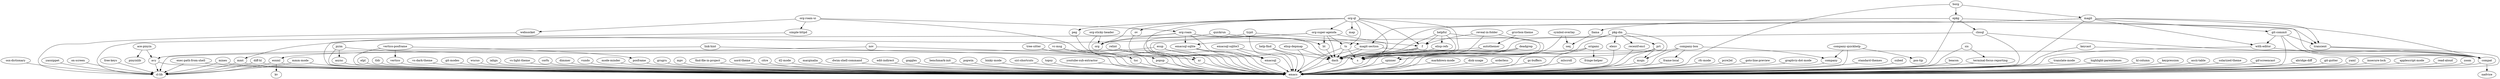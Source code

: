 digraph G {"youtube-sub-extractor" -> "emacs";
"link-hint" -> "avy";
"link-hint" -> "emacs";
"epkg" -> "emacs";
"epkg" -> "compat";
"epkg" -> "closql";
"epkg" -> "llama";
"exec-path-from-shell" -> "emacs";
"exec-path-from-shell" -> "cl-lib";
"emacsql" -> "emacs";
"terminal-focus-reporting" -> "emacs";
"markdown-mode" -> "emacs";
"prt" -> "emacs";
"prt" -> "spinner";
"prt" -> "msgu";
"free-keys" -> "cl-lib";
"disk-usage" -> "emacs";
"websocket" -> "cl-lib";
"org-super-agenda" -> "emacs";
"org-super-agenda" -> "s";
"org-super-agenda" -> "dash";
"org-super-agenda" -> "org";
"org-super-agenda" -> "ht";
"org-super-agenda" -> "ts";
"orderless" -> "emacs";
"gc-buffers" -> "emacs";
"ht" -> "dash";
"help-find" -> "emacs";
"help-find" -> "dash";
"nov" -> "esxml";
"nov" -> "emacs";
"mlscroll" -> "emacs";
"typit" -> "emacs";
"typit" -> "f";
"typit" -> "mmt";
"deadgrep" -> "emacs";
"deadgrep" -> "dash";
"deadgrep" -> "s";
"deadgrep" -> "spinner";
"rfc-mode" -> "emacs";
"pcre2el" -> "emacs";
"transient" -> "emacs";
"transient" -> "compat";
"compat" -> "emacs";
"compat" -> "nadvice";
"goto-line-preview" -> "emacs";
"yasnippet" -> "cl-lib";
"mmm-mode" -> "emacs";
"mmm-mode" -> "cl-lib";
"graphviz-dot-mode" -> "emacs";
"standard-themes" -> "emacs";
"subed" -> "emacs";
"xr" -> "emacs";
"vertico" -> "emacs";
"diff-hl" -> "cl-lib";
"diff-hl" -> "emacs";
"beacon" -> "emacs";
"translate-mode" -> "emacs";
"org-roam" -> "emacs";
"org-roam" -> "dash";
"org-roam" -> "org";
"org-roam" -> "emacsql";
"org-roam" -> "emacsql-sqlite";
"org-roam" -> "magit-section";
"reveal-in-folder" -> "emacs";
"reveal-in-folder" -> "f";
"reveal-in-folder" -> "s";
"posframe" -> "emacs";
"highlight-parentheses" -> "emacs";
"magit" -> "emacs";
"magit" -> "compat";
"magit" -> "dash";
"magit" -> "git-commit";
"magit" -> "magit-section";
"magit" -> "transient";
"magit" -> "with-editor";
"ts" -> "emacs";
"ts" -> "dash";
"ts" -> "s";
"hl-column" -> "emacs";
"osx-dictionary" -> "cl-lib";
"ace-pinyin" -> "avy";
"ace-pinyin" -> "pinyinlib";
"magit-section" -> "emacs";
"magit-section" -> "compat";
"magit-section" -> "dash";
"keypression" -> "emacs";
"peg" -> "emacs";
"esup" -> "cl-lib";
"esup" -> "s";
"esup" -> "emacs";
"relint" -> "xr";
"relint" -> "emacs";
"ascii-table" -> "emacs";
"solarized-theme" -> "emacs";
"gif-screencast" -> "emacs";
"abridge-diff" -> "emacs";
"simple-httpd" -> "cl-lib";
"git-gutter" -> "emacs";
"pyim" -> "emacs";
"pyim" -> "async";
"pyim" -> "xr";
"tsc" -> "emacs";
"yaml" -> "emacs";
"insecure-lock" -> "emacs";
"applescript-mode" -> "emacs";
"read-aloud" -> "emacs";
"emacsql-sqlite3" -> "emacs";
"emacsql-sqlite3" -> "emacsql";
"zoom" -> "emacs";
"mines" -> "emacs";
"mines" -> "cl-lib";
"esxml" -> "emacs";
"esxml" -> "kv";
"esxml" -> "cl-lib";
"elpl" -> "emacs";
"tldr" -> "emacs";
"vs-dark-theme" -> "emacs";
"git-modes" -> "emacs";
"ov" -> "emacs";
"wucuo" -> "emacs";
"ialign" -> "emacs";
"origami" -> "emacs";
"origami" -> "s";
"origami" -> "dash";
"origami" -> "fringe-helper";
"vc-msg" -> "emacs";
"vc-msg" -> "popup";
"vs-light-theme" -> "emacs";
"corfu" -> "emacs";
"dimmer" -> "emacs";
"sis" -> "emacs";
"sis" -> "terminal-focus-reporting";
"dash" -> "emacs";
"spinner" -> "emacs";
"vundo" -> "emacs";
"company-quickhelp" -> "emacs";
"company-quickhelp" -> "company";
"company-quickhelp" -> "pos-tip";
"mode-minder" -> "emacs";
"grugru" -> "emacs";
"tree-sitter" -> "emacs";
"tree-sitter" -> "tsc";
"keycast" -> "emacs";
"keycast" -> "compat";
"mmt" -> "emacs";
"mmt" -> "cl-lib";
"closql" -> "emacs";
"closql" -> "compat";
"closql" -> "emacsql-sqlite";
"with-editor" -> "emacs";
"with-editor" -> "compat";
"mpv" -> "emacs";
"pkg-dm" -> "emacs";
"pkg-dm" -> "elenv";
"pkg-dm" -> "msgu";
"pkg-dm" -> "prt";
"pkg-dm" -> "recentf-excl";
"pkg-dm" -> "s";
"git-commit" -> "emacs";
"git-commit" -> "compat";
"git-commit" -> "transient";
"git-commit" -> "with-editor";
"async" -> "emacs";
"find-file-in-project" -> "emacs";
"avy" -> "emacs";
"avy" -> "cl-lib";
"quickrun" -> "emacs";
"quickrun" -> "ht";
"msgu" -> "emacs";
"helpful" -> "emacs";
"helpful" -> "dash";
"helpful" -> "s";
"helpful" -> "f";
"helpful" -> "elisp-refs";
"nord-theme" -> "emacs";
"on-screen" -> "cl-lib";
"citre" -> "emacs";
"org-ql" -> "emacs";
"org-ql" -> "dash";
"org-ql" -> "f";
"org-ql" -> "map";
"org-ql" -> "org";
"org-ql" -> "org-super-agenda";
"org-ql" -> "ov";
"org-ql" -> "peg";
"org-ql" -> "s";
"org-ql" -> "transient";
"org-ql" -> "ts";
"d2-mode" -> "emacs";
"elenv" -> "emacs";
"marginalia" -> "emacs";
"borg" -> "emacs";
"borg" -> "epkg";
"borg" -> "magit";
"elisp-refs" -> "dash";
"elisp-refs" -> "s";
"elisp-depmap" -> "emacs";
"elisp-depmap" -> "dash";
"org-roam-ui" -> "emacs";
"org-roam-ui" -> "org-roam";
"org-roam-ui" -> "simple-httpd";
"org-roam-ui" -> "websocket";
"autothemer" -> "dash";
"autothemer" -> "emacs";
"dwim-shell-command" -> "emacs";
"emacsql-sqlite" -> "emacs";
"emacsql-sqlite" -> "emacsql";
"recentf-excl" -> "emacs";
"edit-indirect" -> "emacs";
"goggles" -> "emacs";
"f" -> "emacs";
"f" -> "s";
"f" -> "dash";
"symbol-overlay" -> "emacs";
"symbol-overlay" -> "seq";
"company" -> "emacs";
"benchmark-init" -> "emacs";
"company-box" -> "emacs";
"company-box" -> "dash";
"company-box" -> "company";
"company-box" -> "frame-local";
"gruvbox-theme" -> "autothemer";
"popwin" -> "emacs";
"popup" -> "emacs";
"vertico-posframe" -> "emacs";
"vertico-posframe" -> "posframe";
"vertico-posframe" -> "vertico";
"binky-mode" -> "emacs";
"org-sticky-header" -> "emacs";
"org-sticky-header" -> "org";
"llama" -> "seq";
"frame-local" -> "emacs";
"siri-shortcuts" -> "emacs";
"topsy" -> "emacs";
}